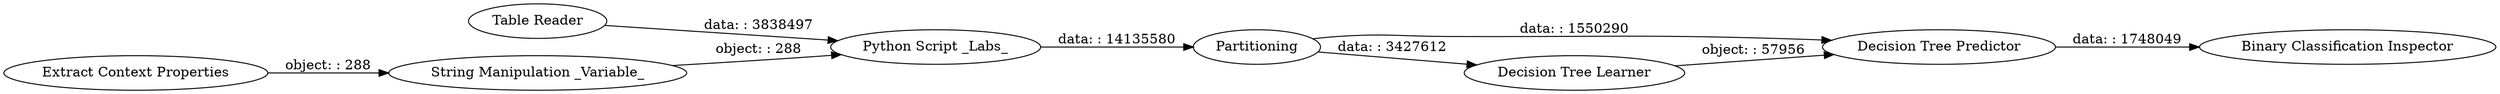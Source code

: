 digraph {
	"-5700647715241515642_1089" [label="Binary Classification Inspector"]
	"-5700647715241515642_1092" [label="Table Reader"]
	"-5700647715241515642_1086" [label="Decision Tree Predictor"]
	"-5700647715241515642_6" [label="Decision Tree Learner"]
	"-5700647715241515642_1088" [label=Partitioning]
	"-5700647715241515642_23" [label="String Manipulation _Variable_"]
	"-5700647715241515642_1090" [label="Python Script _Labs_"]
	"-5700647715241515642_1091" [label="Extract Context Properties"]
	"-5700647715241515642_1088" -> "-5700647715241515642_1086" [label="data: : 1550290"]
	"-5700647715241515642_1086" -> "-5700647715241515642_1089" [label="data: : 1748049"]
	"-5700647715241515642_23" -> "-5700647715241515642_1090" [label="object: : 288"]
	"-5700647715241515642_6" -> "-5700647715241515642_1086" [label="object: : 57956"]
	"-5700647715241515642_1090" -> "-5700647715241515642_1088" [label="data: : 14135580"]
	"-5700647715241515642_1088" -> "-5700647715241515642_6" [label="data: : 3427612"]
	"-5700647715241515642_1092" -> "-5700647715241515642_1090" [label="data: : 3838497"]
	"-5700647715241515642_1091" -> "-5700647715241515642_23" [label="object: : 288"]
	rankdir=LR
}
